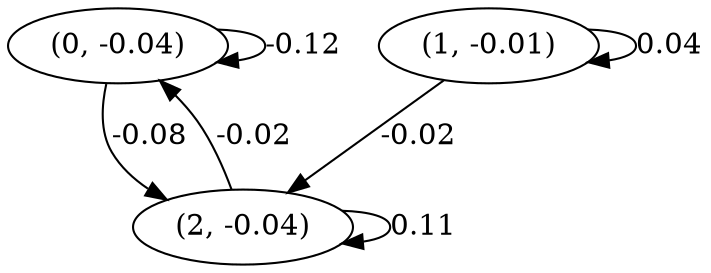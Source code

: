 digraph {
    0 [ label = "(0, -0.04)" ]
    1 [ label = "(1, -0.01)" ]
    2 [ label = "(2, -0.04)" ]
    0 -> 0 [ label = "-0.12" ]
    1 -> 1 [ label = "0.04" ]
    2 -> 2 [ label = "0.11" ]
    2 -> 0 [ label = "-0.02" ]
    0 -> 2 [ label = "-0.08" ]
    1 -> 2 [ label = "-0.02" ]
}

